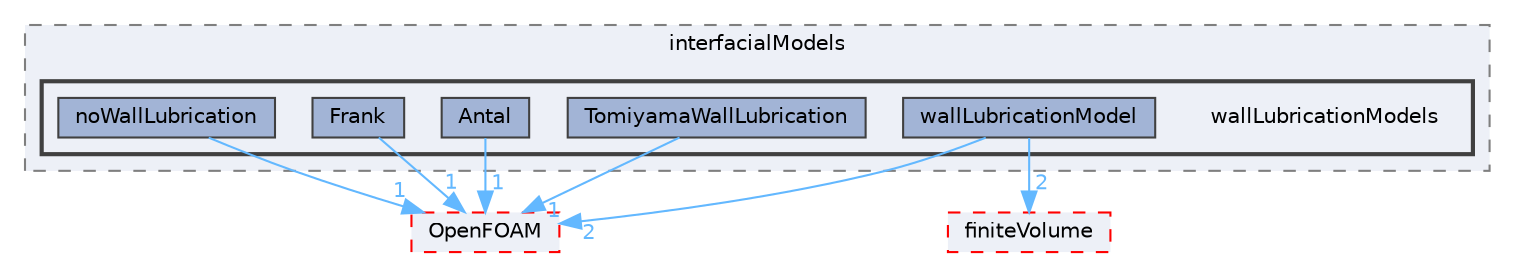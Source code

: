 digraph "src/phaseSystemModels/twoPhaseEuler/twoPhaseSystem/interfacialModels/wallLubricationModels"
{
 // LATEX_PDF_SIZE
  bgcolor="transparent";
  edge [fontname=Helvetica,fontsize=10,labelfontname=Helvetica,labelfontsize=10];
  node [fontname=Helvetica,fontsize=10,shape=box,height=0.2,width=0.4];
  compound=true
  subgraph clusterdir_e8eee81cc7e4f9cbfe1fba61f3562479 {
    graph [ bgcolor="#edf0f7", pencolor="grey50", label="interfacialModels", fontname=Helvetica,fontsize=10 style="filled,dashed", URL="dir_e8eee81cc7e4f9cbfe1fba61f3562479.html",tooltip=""]
  subgraph clusterdir_c99cfa17cc51e8028eeba7f51aaf7a41 {
    graph [ bgcolor="#edf0f7", pencolor="grey25", label="", fontname=Helvetica,fontsize=10 style="filled,bold", URL="dir_c99cfa17cc51e8028eeba7f51aaf7a41.html",tooltip=""]
    dir_c99cfa17cc51e8028eeba7f51aaf7a41 [shape=plaintext, label="wallLubricationModels"];
  dir_2d3fd5564c999343846600498cd1d491 [label="Antal", fillcolor="#a2b4d6", color="grey25", style="filled", URL="dir_2d3fd5564c999343846600498cd1d491.html",tooltip=""];
  dir_4bb5acb08548e34e985256b9cbdad930 [label="Frank", fillcolor="#a2b4d6", color="grey25", style="filled", URL="dir_4bb5acb08548e34e985256b9cbdad930.html",tooltip=""];
  dir_f13d2f3e53a51f4e09e56330594d5ab3 [label="noWallLubrication", fillcolor="#a2b4d6", color="grey25", style="filled", URL="dir_f13d2f3e53a51f4e09e56330594d5ab3.html",tooltip=""];
  dir_d74362389eb4b0a1f44510df6f01a932 [label="TomiyamaWallLubrication", fillcolor="#a2b4d6", color="grey25", style="filled", URL="dir_d74362389eb4b0a1f44510df6f01a932.html",tooltip=""];
  dir_e208154bc20971afa961f9a77f15b167 [label="wallLubricationModel", fillcolor="#a2b4d6", color="grey25", style="filled", URL="dir_e208154bc20971afa961f9a77f15b167.html",tooltip=""];
  }
  }
  dir_9bd15774b555cf7259a6fa18f99fe99b [label="finiteVolume", fillcolor="#edf0f7", color="red", style="filled,dashed", URL="dir_9bd15774b555cf7259a6fa18f99fe99b.html",tooltip=""];
  dir_c5473ff19b20e6ec4dfe5c310b3778a8 [label="OpenFOAM", fillcolor="#edf0f7", color="red", style="filled,dashed", URL="dir_c5473ff19b20e6ec4dfe5c310b3778a8.html",tooltip=""];
  dir_2d3fd5564c999343846600498cd1d491->dir_c5473ff19b20e6ec4dfe5c310b3778a8 [headlabel="1", labeldistance=1.5 headhref="dir_000110_002695.html" href="dir_000110_002695.html" color="steelblue1" fontcolor="steelblue1"];
  dir_4bb5acb08548e34e985256b9cbdad930->dir_c5473ff19b20e6ec4dfe5c310b3778a8 [headlabel="1", labeldistance=1.5 headhref="dir_001488_002695.html" href="dir_001488_002695.html" color="steelblue1" fontcolor="steelblue1"];
  dir_f13d2f3e53a51f4e09e56330594d5ab3->dir_c5473ff19b20e6ec4dfe5c310b3778a8 [headlabel="1", labeldistance=1.5 headhref="dir_002613_002695.html" href="dir_002613_002695.html" color="steelblue1" fontcolor="steelblue1"];
  dir_d74362389eb4b0a1f44510df6f01a932->dir_c5473ff19b20e6ec4dfe5c310b3778a8 [headlabel="1", labeldistance=1.5 headhref="dir_004067_002695.html" href="dir_004067_002695.html" color="steelblue1" fontcolor="steelblue1"];
  dir_e208154bc20971afa961f9a77f15b167->dir_9bd15774b555cf7259a6fa18f99fe99b [headlabel="2", labeldistance=1.5 headhref="dir_004359_001387.html" href="dir_004359_001387.html" color="steelblue1" fontcolor="steelblue1"];
  dir_e208154bc20971afa961f9a77f15b167->dir_c5473ff19b20e6ec4dfe5c310b3778a8 [headlabel="2", labeldistance=1.5 headhref="dir_004359_002695.html" href="dir_004359_002695.html" color="steelblue1" fontcolor="steelblue1"];
}
